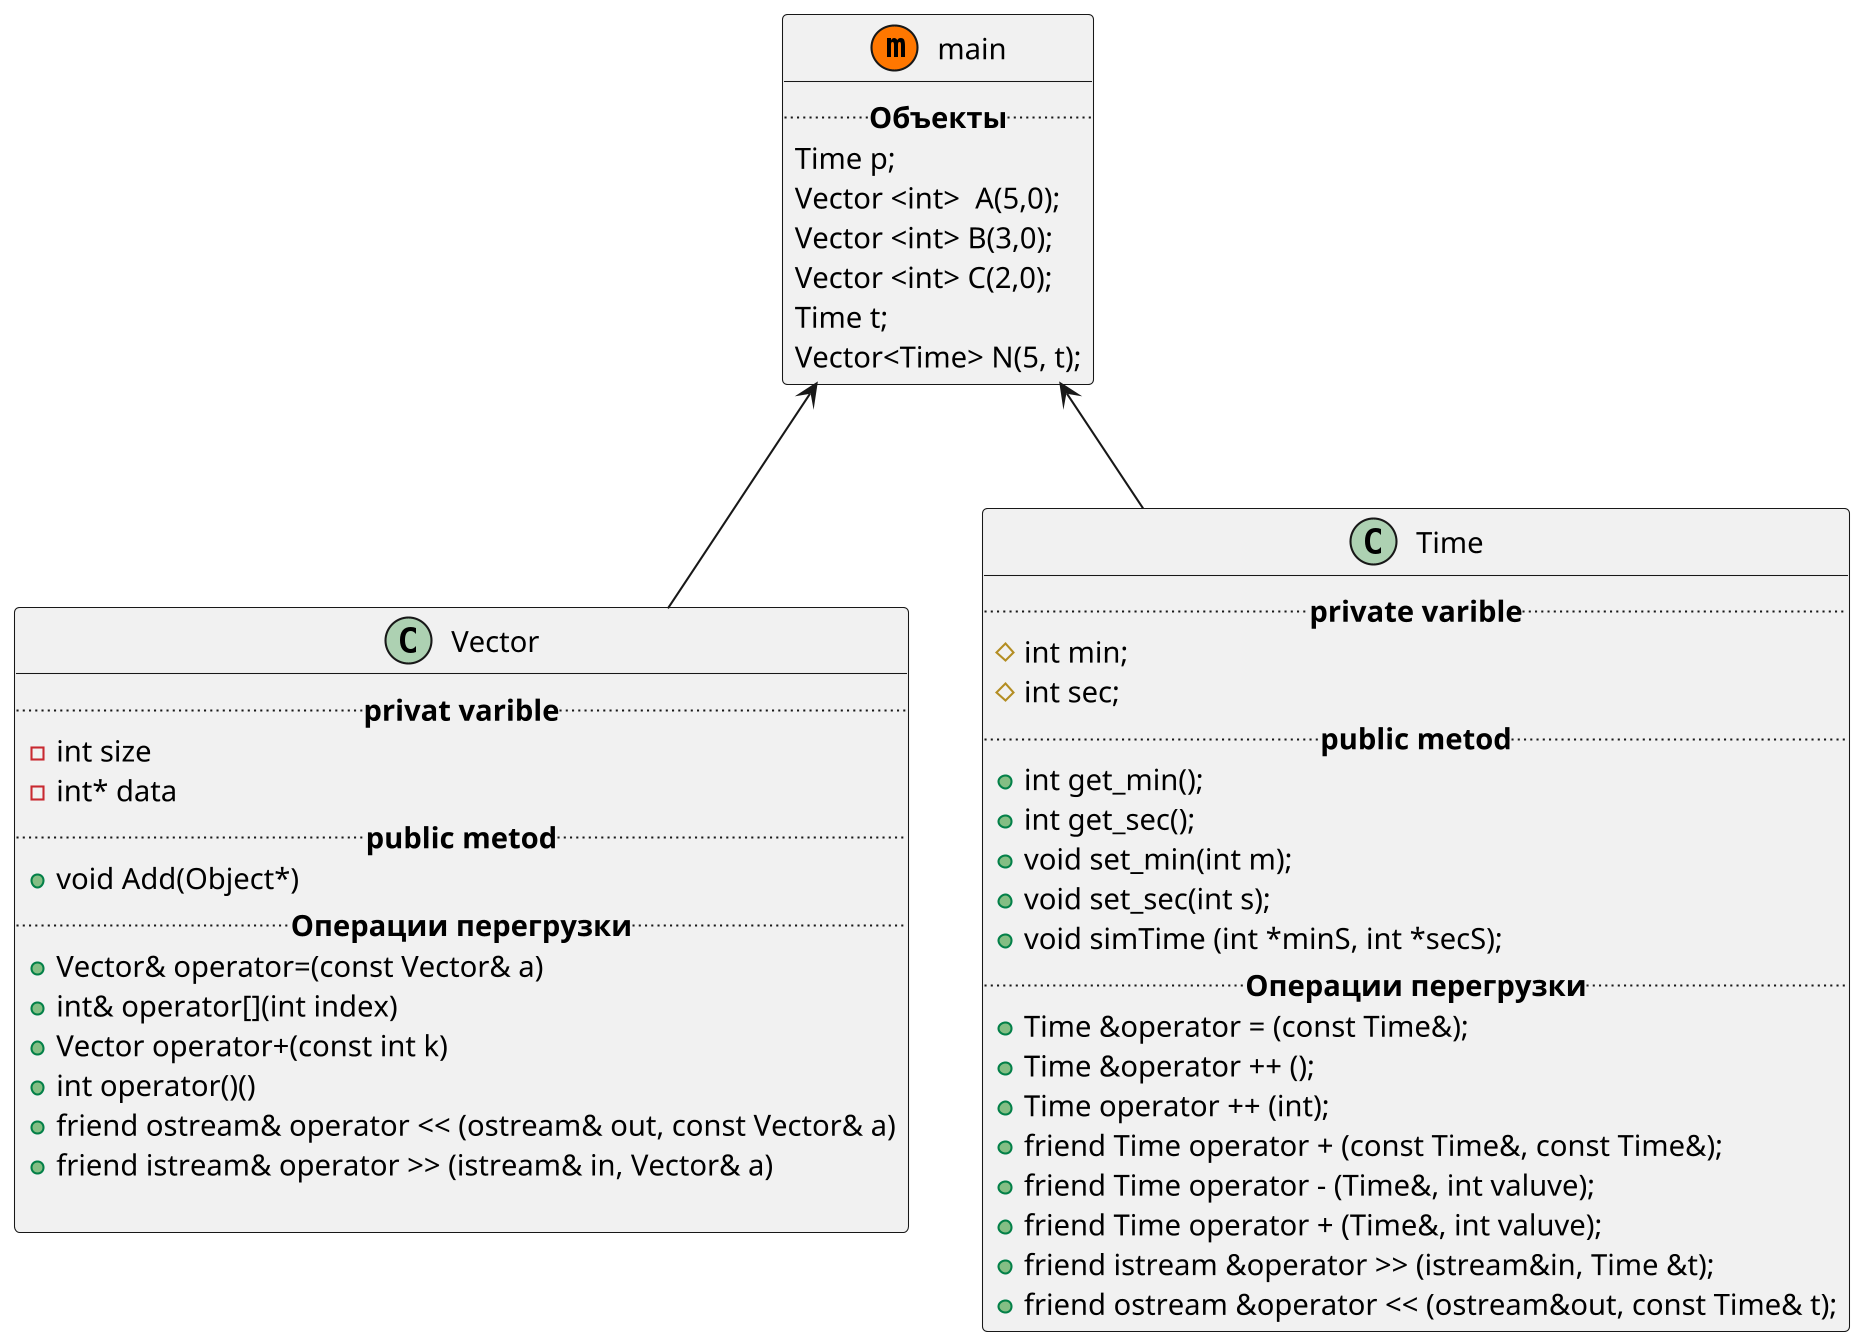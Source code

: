  @startuml
' note left of main #while: Комментарий.
' note top of Rightangled : Комментарий.
' note top of Object : Комментарий.
' note top of Vector : Комментарий.
skinparam dpi 200
skinparam shadowing false
main <-- Vector
main <-- Time
class main<<(m,#FF7700)>>{
    .. **Объекты** ..
    Time p;
    Vector <int>  A(5,0);
    Vector <int> B(3,0);
    Vector <int> C(2,0);
    Time t;
    Vector<Time> N(5, t);
} 
class Time{
    .. **private varible** ..
    # int min;
    # int sec;
    .. **public metod** ..
    + int get_min();
	+ int get_sec();
	+ void set_min(int m);
	+ void set_sec(int s);
    + void simTime (int *minS, int *secS);
    .. **Операции перегрузки** ..
	+ Time &operator = (const Time&);
	+ Time &operator ++ (); 
	+ Time operator ++ (int);
	+ friend Time operator + (const Time&, const Time&);
	+ friend Time operator - (Time&, int valuve);
	+ friend Time operator + (Time&, int valuve);
	+ friend istream &operator >> (istream&in, Time &t);
	+ friend ostream &operator << (ostream&out, const Time& t);
}
class Vector{
    .. **privat varible** ..
    - int size
    - int* data
    ..**public metod** ..
    + void Add(Object*)
    .. **Операции перегрузки** ..
    + Vector& operator=(const Vector& a)
    + int& operator[](int index)
    + Vector operator+(const int k)
    + int operator()()
    + friend ostream& operator << (ostream& out, const Vector& a)
    + friend istream& operator >> (istream& in, Vector& a)
   
}
 @enduml

